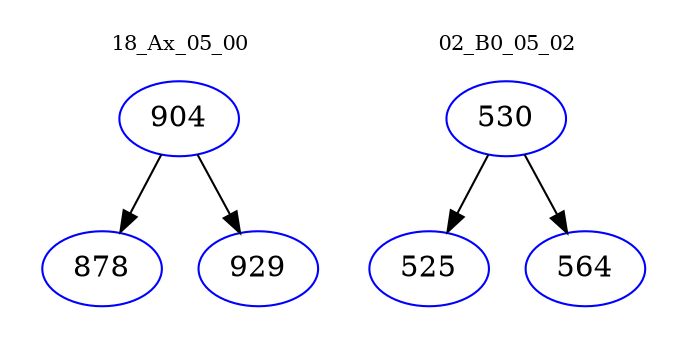 digraph{
subgraph cluster_0 {
color = white
label = "18_Ax_05_00";
fontsize=10;
T0_904 [label="904", color="blue"]
T0_904 -> T0_878 [color="black"]
T0_878 [label="878", color="blue"]
T0_904 -> T0_929 [color="black"]
T0_929 [label="929", color="blue"]
}
subgraph cluster_1 {
color = white
label = "02_B0_05_02";
fontsize=10;
T1_530 [label="530", color="blue"]
T1_530 -> T1_525 [color="black"]
T1_525 [label="525", color="blue"]
T1_530 -> T1_564 [color="black"]
T1_564 [label="564", color="blue"]
}
}
